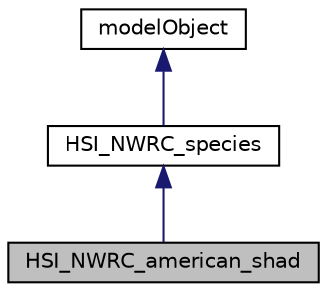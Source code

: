 digraph "HSI_NWRC_american_shad"
{
 // LATEX_PDF_SIZE
  edge [fontname="Helvetica",fontsize="10",labelfontname="Helvetica",labelfontsize="10"];
  node [fontname="Helvetica",fontsize="10",shape=record];
  Node1 [label="HSI_NWRC_american_shad",height=0.2,width=0.4,color="black", fillcolor="grey75", style="filled", fontcolor="black",tooltip=" "];
  Node2 -> Node1 [dir="back",color="midnightblue",fontsize="10",style="solid"];
  Node2 [label="HSI_NWRC_species",height=0.2,width=0.4,color="black", fillcolor="white", style="filled",URL="$classHSI__NWRC__species.html",tooltip=" "];
  Node3 -> Node2 [dir="back",color="midnightblue",fontsize="10",style="solid"];
  Node3 [label="modelObject",height=0.2,width=0.4,color="black", fillcolor="white", style="filled",URL="$classmodelObject.html",tooltip=" "];
}

